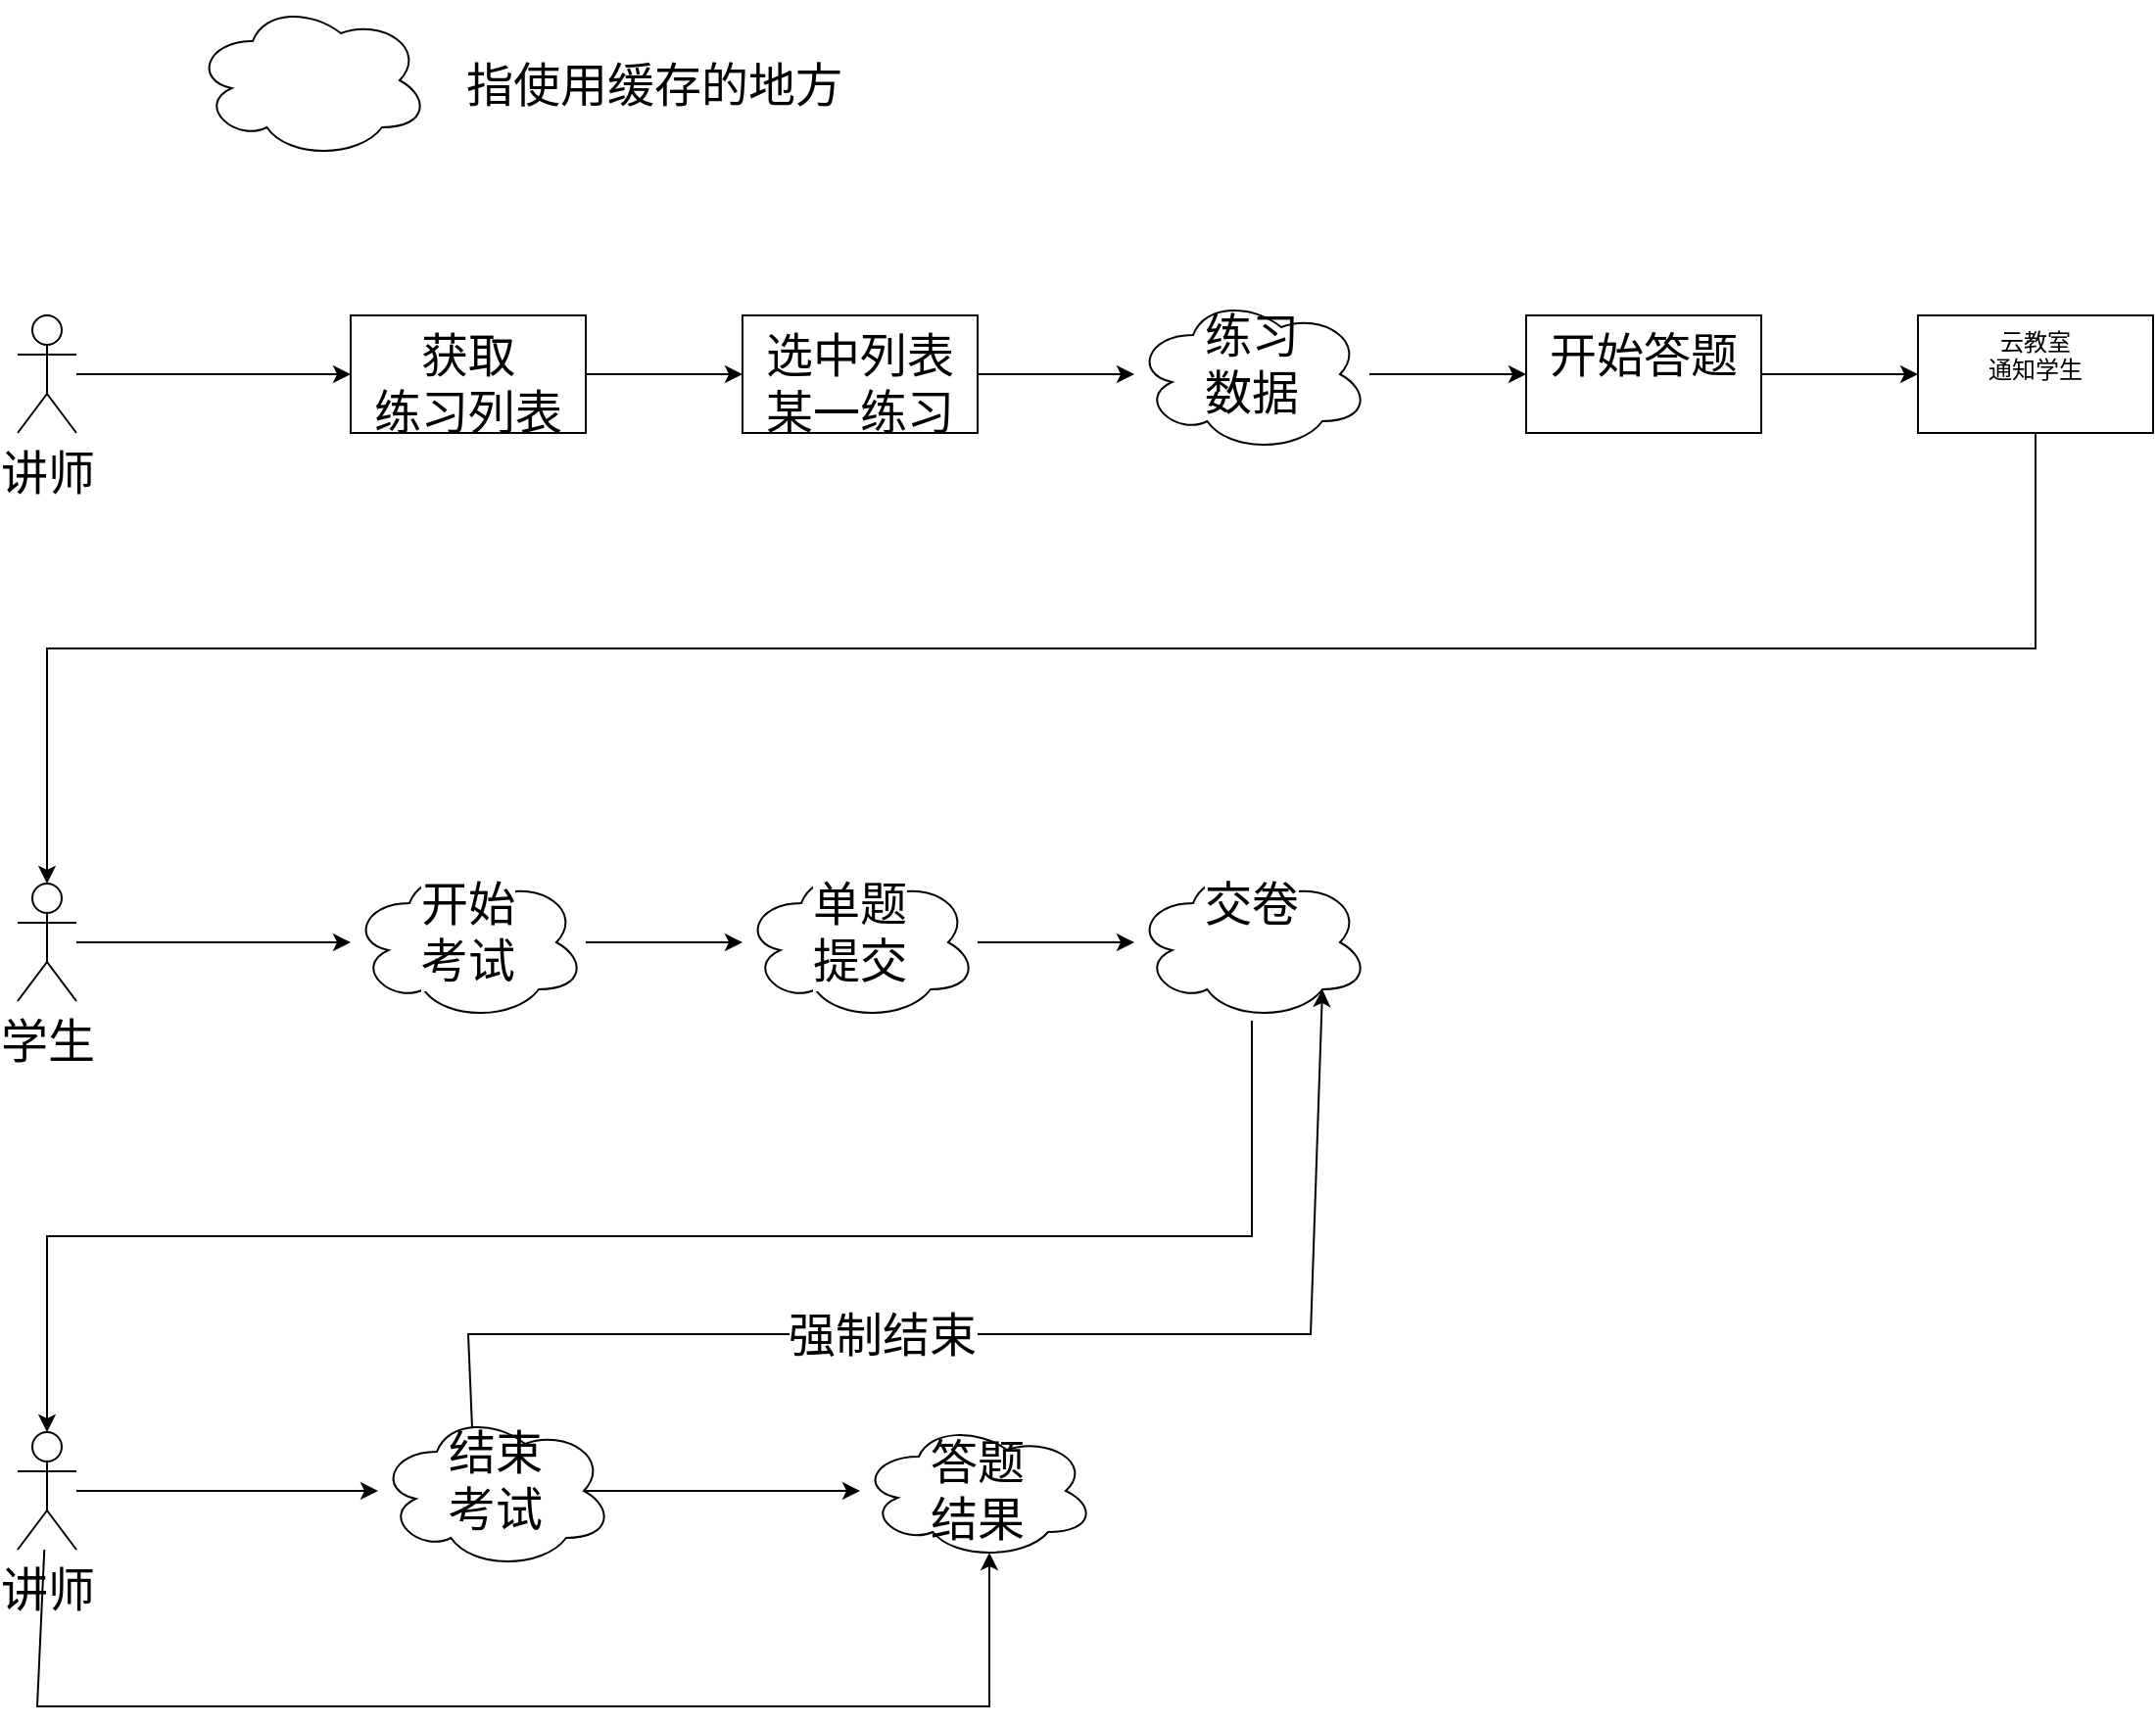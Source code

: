 <mxfile version="20.2.0" type="github">
  <diagram id="eUS22SZEv_Oih5AvH8_g" name="第 1 页">
    <mxGraphModel dx="2706" dy="1344" grid="1" gridSize="10" guides="1" tooltips="1" connect="1" arrows="1" fold="1" page="1" pageScale="1" pageWidth="827" pageHeight="1169" math="0" shadow="0">
      <root>
        <mxCell id="0" />
        <mxCell id="1" parent="0" />
        <mxCell id="HWcITHrnJIwptDQPcH0C-3" value="" style="edgeStyle=orthogonalEdgeStyle;rounded=0;orthogonalLoop=1;jettySize=auto;html=1;" edge="1" parent="1" source="HWcITHrnJIwptDQPcH0C-1" target="HWcITHrnJIwptDQPcH0C-2">
          <mxGeometry relative="1" as="geometry" />
        </mxCell>
        <mxCell id="HWcITHrnJIwptDQPcH0C-1" value="&lt;font style=&quot;font-size: 24px;&quot;&gt;讲师&lt;/font&gt;" style="shape=umlActor;verticalLabelPosition=bottom;verticalAlign=top;html=1;outlineConnect=0;" vertex="1" parent="1">
          <mxGeometry x="170" y="210" width="30" height="60" as="geometry" />
        </mxCell>
        <mxCell id="HWcITHrnJIwptDQPcH0C-7" value="" style="edgeStyle=orthogonalEdgeStyle;rounded=0;orthogonalLoop=1;jettySize=auto;html=1;fontSize=24;" edge="1" parent="1" source="HWcITHrnJIwptDQPcH0C-2" target="HWcITHrnJIwptDQPcH0C-6">
          <mxGeometry relative="1" as="geometry" />
        </mxCell>
        <mxCell id="HWcITHrnJIwptDQPcH0C-2" value="&lt;font style=&quot;font-size: 24px;&quot;&gt;获取&lt;br&gt;练习列表&lt;/font&gt;" style="whiteSpace=wrap;html=1;verticalAlign=top;" vertex="1" parent="1">
          <mxGeometry x="340" y="210" width="120" height="60" as="geometry" />
        </mxCell>
        <mxCell id="HWcITHrnJIwptDQPcH0C-11" value="" style="edgeStyle=orthogonalEdgeStyle;rounded=0;orthogonalLoop=1;jettySize=auto;html=1;fontSize=24;" edge="1" parent="1" source="HWcITHrnJIwptDQPcH0C-6" target="HWcITHrnJIwptDQPcH0C-10">
          <mxGeometry relative="1" as="geometry" />
        </mxCell>
        <mxCell id="HWcITHrnJIwptDQPcH0C-6" value="&lt;span style=&quot;font-size: 24px;&quot;&gt;选中列表&lt;br&gt;某一练习&lt;br&gt;&lt;/span&gt;" style="whiteSpace=wrap;html=1;verticalAlign=top;" vertex="1" parent="1">
          <mxGeometry x="540" y="210" width="120" height="60" as="geometry" />
        </mxCell>
        <mxCell id="HWcITHrnJIwptDQPcH0C-13" value="" style="edgeStyle=orthogonalEdgeStyle;rounded=0;orthogonalLoop=1;jettySize=auto;html=1;fontSize=24;" edge="1" parent="1" source="HWcITHrnJIwptDQPcH0C-10" target="HWcITHrnJIwptDQPcH0C-12">
          <mxGeometry relative="1" as="geometry" />
        </mxCell>
        <mxCell id="HWcITHrnJIwptDQPcH0C-10" value="&lt;div style=&quot;font-size: 24px;&quot;&gt;&lt;span style=&quot;background-color: initial; line-height: 1;&quot;&gt;练习&lt;/span&gt;&lt;/div&gt;&lt;div style=&quot;font-size: 24px;&quot;&gt;&lt;span style=&quot;background-color: initial; line-height: 1;&quot;&gt;数据&lt;/span&gt;&lt;br&gt;&lt;/div&gt;" style="ellipse;shape=cloud;whiteSpace=wrap;html=1;verticalAlign=top;align=center;" vertex="1" parent="1">
          <mxGeometry x="740" y="200" width="120" height="80" as="geometry" />
        </mxCell>
        <mxCell id="HWcITHrnJIwptDQPcH0C-15" value="" style="edgeStyle=orthogonalEdgeStyle;rounded=0;orthogonalLoop=1;jettySize=auto;html=1;fontSize=24;" edge="1" parent="1" source="HWcITHrnJIwptDQPcH0C-12" target="HWcITHrnJIwptDQPcH0C-14">
          <mxGeometry relative="1" as="geometry" />
        </mxCell>
        <mxCell id="HWcITHrnJIwptDQPcH0C-12" value="&lt;font style=&quot;font-size: 24px;&quot;&gt;开始答题&lt;/font&gt;" style="whiteSpace=wrap;html=1;verticalAlign=top;" vertex="1" parent="1">
          <mxGeometry x="940" y="210" width="120" height="60" as="geometry" />
        </mxCell>
        <mxCell id="HWcITHrnJIwptDQPcH0C-28" value="" style="edgeStyle=orthogonalEdgeStyle;rounded=0;orthogonalLoop=1;jettySize=auto;html=1;fontSize=24;entryX=0.5;entryY=0;entryDx=0;entryDy=0;entryPerimeter=0;" edge="1" parent="1" source="HWcITHrnJIwptDQPcH0C-14" target="HWcITHrnJIwptDQPcH0C-20">
          <mxGeometry relative="1" as="geometry">
            <mxPoint x="1200" y="350" as="targetPoint" />
            <Array as="points">
              <mxPoint x="1200" y="380" />
              <mxPoint x="185" y="380" />
            </Array>
          </mxGeometry>
        </mxCell>
        <mxCell id="HWcITHrnJIwptDQPcH0C-14" value="云教室&lt;br&gt;通知学生" style="whiteSpace=wrap;html=1;verticalAlign=top;" vertex="1" parent="1">
          <mxGeometry x="1140" y="210" width="120" height="60" as="geometry" />
        </mxCell>
        <mxCell id="HWcITHrnJIwptDQPcH0C-30" value="" style="edgeStyle=orthogonalEdgeStyle;rounded=0;orthogonalLoop=1;jettySize=auto;html=1;fontSize=24;" edge="1" parent="1" source="HWcITHrnJIwptDQPcH0C-20" target="HWcITHrnJIwptDQPcH0C-29">
          <mxGeometry relative="1" as="geometry" />
        </mxCell>
        <mxCell id="HWcITHrnJIwptDQPcH0C-20" value="学生" style="shape=umlActor;verticalLabelPosition=bottom;verticalAlign=top;html=1;outlineConnect=0;labelBackgroundColor=#ffffff;fontSize=24;" vertex="1" parent="1">
          <mxGeometry x="170" y="500" width="30" height="60" as="geometry" />
        </mxCell>
        <mxCell id="HWcITHrnJIwptDQPcH0C-32" value="" style="edgeStyle=orthogonalEdgeStyle;rounded=0;orthogonalLoop=1;jettySize=auto;html=1;fontSize=24;" edge="1" parent="1" source="HWcITHrnJIwptDQPcH0C-29" target="HWcITHrnJIwptDQPcH0C-31">
          <mxGeometry relative="1" as="geometry" />
        </mxCell>
        <mxCell id="HWcITHrnJIwptDQPcH0C-29" value="开始&lt;br&gt;考试" style="ellipse;shape=cloud;whiteSpace=wrap;html=1;fontSize=24;verticalAlign=top;labelBackgroundColor=#ffffff;" vertex="1" parent="1">
          <mxGeometry x="340" y="490" width="120" height="80" as="geometry" />
        </mxCell>
        <mxCell id="HWcITHrnJIwptDQPcH0C-34" value="" style="edgeStyle=orthogonalEdgeStyle;rounded=0;orthogonalLoop=1;jettySize=auto;html=1;fontSize=24;" edge="1" parent="1" source="HWcITHrnJIwptDQPcH0C-31" target="HWcITHrnJIwptDQPcH0C-33">
          <mxGeometry relative="1" as="geometry" />
        </mxCell>
        <mxCell id="HWcITHrnJIwptDQPcH0C-31" value="单题&lt;br&gt;提交" style="ellipse;shape=cloud;whiteSpace=wrap;html=1;fontSize=24;verticalAlign=top;labelBackgroundColor=#ffffff;" vertex="1" parent="1">
          <mxGeometry x="540" y="490" width="120" height="80" as="geometry" />
        </mxCell>
        <mxCell id="HWcITHrnJIwptDQPcH0C-38" value="" style="edgeStyle=orthogonalEdgeStyle;rounded=0;orthogonalLoop=1;jettySize=auto;html=1;fontSize=24;entryX=0.5;entryY=0;entryDx=0;entryDy=0;entryPerimeter=0;" edge="1" parent="1" source="HWcITHrnJIwptDQPcH0C-33" target="HWcITHrnJIwptDQPcH0C-35">
          <mxGeometry relative="1" as="geometry">
            <mxPoint x="800" y="660" as="targetPoint" />
            <Array as="points">
              <mxPoint x="800" y="680" />
              <mxPoint x="185" y="680" />
            </Array>
          </mxGeometry>
        </mxCell>
        <mxCell id="HWcITHrnJIwptDQPcH0C-33" value="交卷" style="ellipse;shape=cloud;whiteSpace=wrap;html=1;fontSize=24;verticalAlign=top;labelBackgroundColor=#ffffff;" vertex="1" parent="1">
          <mxGeometry x="740" y="490" width="120" height="80" as="geometry" />
        </mxCell>
        <mxCell id="HWcITHrnJIwptDQPcH0C-44" value="" style="edgeStyle=orthogonalEdgeStyle;rounded=0;orthogonalLoop=1;jettySize=auto;html=1;fontSize=24;" edge="1" parent="1" source="HWcITHrnJIwptDQPcH0C-35" target="HWcITHrnJIwptDQPcH0C-43">
          <mxGeometry relative="1" as="geometry" />
        </mxCell>
        <mxCell id="HWcITHrnJIwptDQPcH0C-35" value="&lt;font style=&quot;font-size: 24px;&quot;&gt;讲师&lt;/font&gt;" style="shape=umlActor;verticalLabelPosition=bottom;verticalAlign=top;html=1;outlineConnect=0;" vertex="1" parent="1">
          <mxGeometry x="170" y="780" width="30" height="60" as="geometry" />
        </mxCell>
        <mxCell id="HWcITHrnJIwptDQPcH0C-39" value="&lt;font style=&quot;font-size: 24px;&quot;&gt;答题&lt;br&gt;结果&lt;/font&gt;" style="ellipse;shape=cloud;whiteSpace=wrap;html=1;verticalAlign=top;" vertex="1" parent="1">
          <mxGeometry x="600" y="775" width="120" height="70" as="geometry" />
        </mxCell>
        <mxCell id="HWcITHrnJIwptDQPcH0C-45" style="edgeStyle=orthogonalEdgeStyle;rounded=0;orthogonalLoop=1;jettySize=auto;html=1;exitX=0.875;exitY=0.5;exitDx=0;exitDy=0;exitPerimeter=0;fontSize=24;" edge="1" parent="1" source="HWcITHrnJIwptDQPcH0C-43" target="HWcITHrnJIwptDQPcH0C-39">
          <mxGeometry relative="1" as="geometry" />
        </mxCell>
        <mxCell id="HWcITHrnJIwptDQPcH0C-43" value="&lt;font style=&quot;font-size: 24px;&quot;&gt;结束&lt;br&gt;考试&lt;/font&gt;" style="ellipse;shape=cloud;whiteSpace=wrap;html=1;verticalAlign=top;" vertex="1" parent="1">
          <mxGeometry x="354" y="770" width="120" height="80" as="geometry" />
        </mxCell>
        <mxCell id="HWcITHrnJIwptDQPcH0C-46" value="" style="endArrow=classic;html=1;rounded=0;fontSize=24;entryX=0.55;entryY=0.95;entryDx=0;entryDy=0;entryPerimeter=0;" edge="1" parent="1" source="HWcITHrnJIwptDQPcH0C-35" target="HWcITHrnJIwptDQPcH0C-39">
          <mxGeometry width="50" height="50" relative="1" as="geometry">
            <mxPoint x="270" y="930" as="sourcePoint" />
            <mxPoint x="320" y="880" as="targetPoint" />
            <Array as="points">
              <mxPoint x="180" y="920" />
              <mxPoint x="666" y="920" />
            </Array>
          </mxGeometry>
        </mxCell>
        <mxCell id="HWcITHrnJIwptDQPcH0C-48" value="" style="endArrow=classic;html=1;rounded=0;fontSize=24;exitX=0.4;exitY=0.1;exitDx=0;exitDy=0;exitPerimeter=0;entryX=0.8;entryY=0.8;entryDx=0;entryDy=0;entryPerimeter=0;" edge="1" parent="1" source="HWcITHrnJIwptDQPcH0C-43" target="HWcITHrnJIwptDQPcH0C-33">
          <mxGeometry width="50" height="50" relative="1" as="geometry">
            <mxPoint x="820" y="780" as="sourcePoint" />
            <mxPoint x="1070" y="560" as="targetPoint" />
            <Array as="points">
              <mxPoint x="400" y="730" />
              <mxPoint x="830" y="730" />
            </Array>
          </mxGeometry>
        </mxCell>
        <mxCell id="HWcITHrnJIwptDQPcH0C-49" value="强制结束" style="edgeLabel;html=1;align=center;verticalAlign=middle;resizable=0;points=[];fontSize=24;" vertex="1" connectable="0" parent="HWcITHrnJIwptDQPcH0C-48">
          <mxGeometry x="-0.21" y="-1" relative="1" as="geometry">
            <mxPoint as="offset" />
          </mxGeometry>
        </mxCell>
        <mxCell id="HWcITHrnJIwptDQPcH0C-52" value="" style="ellipse;shape=cloud;whiteSpace=wrap;html=1;labelBackgroundColor=#ffffff;fontSize=24;" vertex="1" parent="1">
          <mxGeometry x="260" y="50" width="120" height="80" as="geometry" />
        </mxCell>
        <mxCell id="HWcITHrnJIwptDQPcH0C-53" value="指使用缓存的地方" style="text;html=1;strokeColor=none;fillColor=none;align=center;verticalAlign=middle;whiteSpace=wrap;rounded=0;labelBackgroundColor=#ffffff;fontSize=24;" vertex="1" parent="1">
          <mxGeometry x="390" y="75" width="210" height="35" as="geometry" />
        </mxCell>
      </root>
    </mxGraphModel>
  </diagram>
</mxfile>
